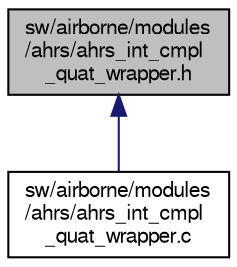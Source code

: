 digraph "sw/airborne/modules/ahrs/ahrs_int_cmpl_quat_wrapper.h"
{
  edge [fontname="FreeSans",fontsize="10",labelfontname="FreeSans",labelfontsize="10"];
  node [fontname="FreeSans",fontsize="10",shape=record];
  Node1 [label="sw/airborne/modules\l/ahrs/ahrs_int_cmpl\l_quat_wrapper.h",height=0.2,width=0.4,color="black", fillcolor="grey75", style="filled", fontcolor="black"];
  Node1 -> Node2 [dir="back",color="midnightblue",fontsize="10",style="solid",fontname="FreeSans"];
  Node2 [label="sw/airborne/modules\l/ahrs/ahrs_int_cmpl\l_quat_wrapper.c",height=0.2,width=0.4,color="black", fillcolor="white", style="filled",URL="$ahrs__int__cmpl__quat__wrapper_8c.html",tooltip="Paparazzi specific wrapper to run floating point complementary filter. "];
}

